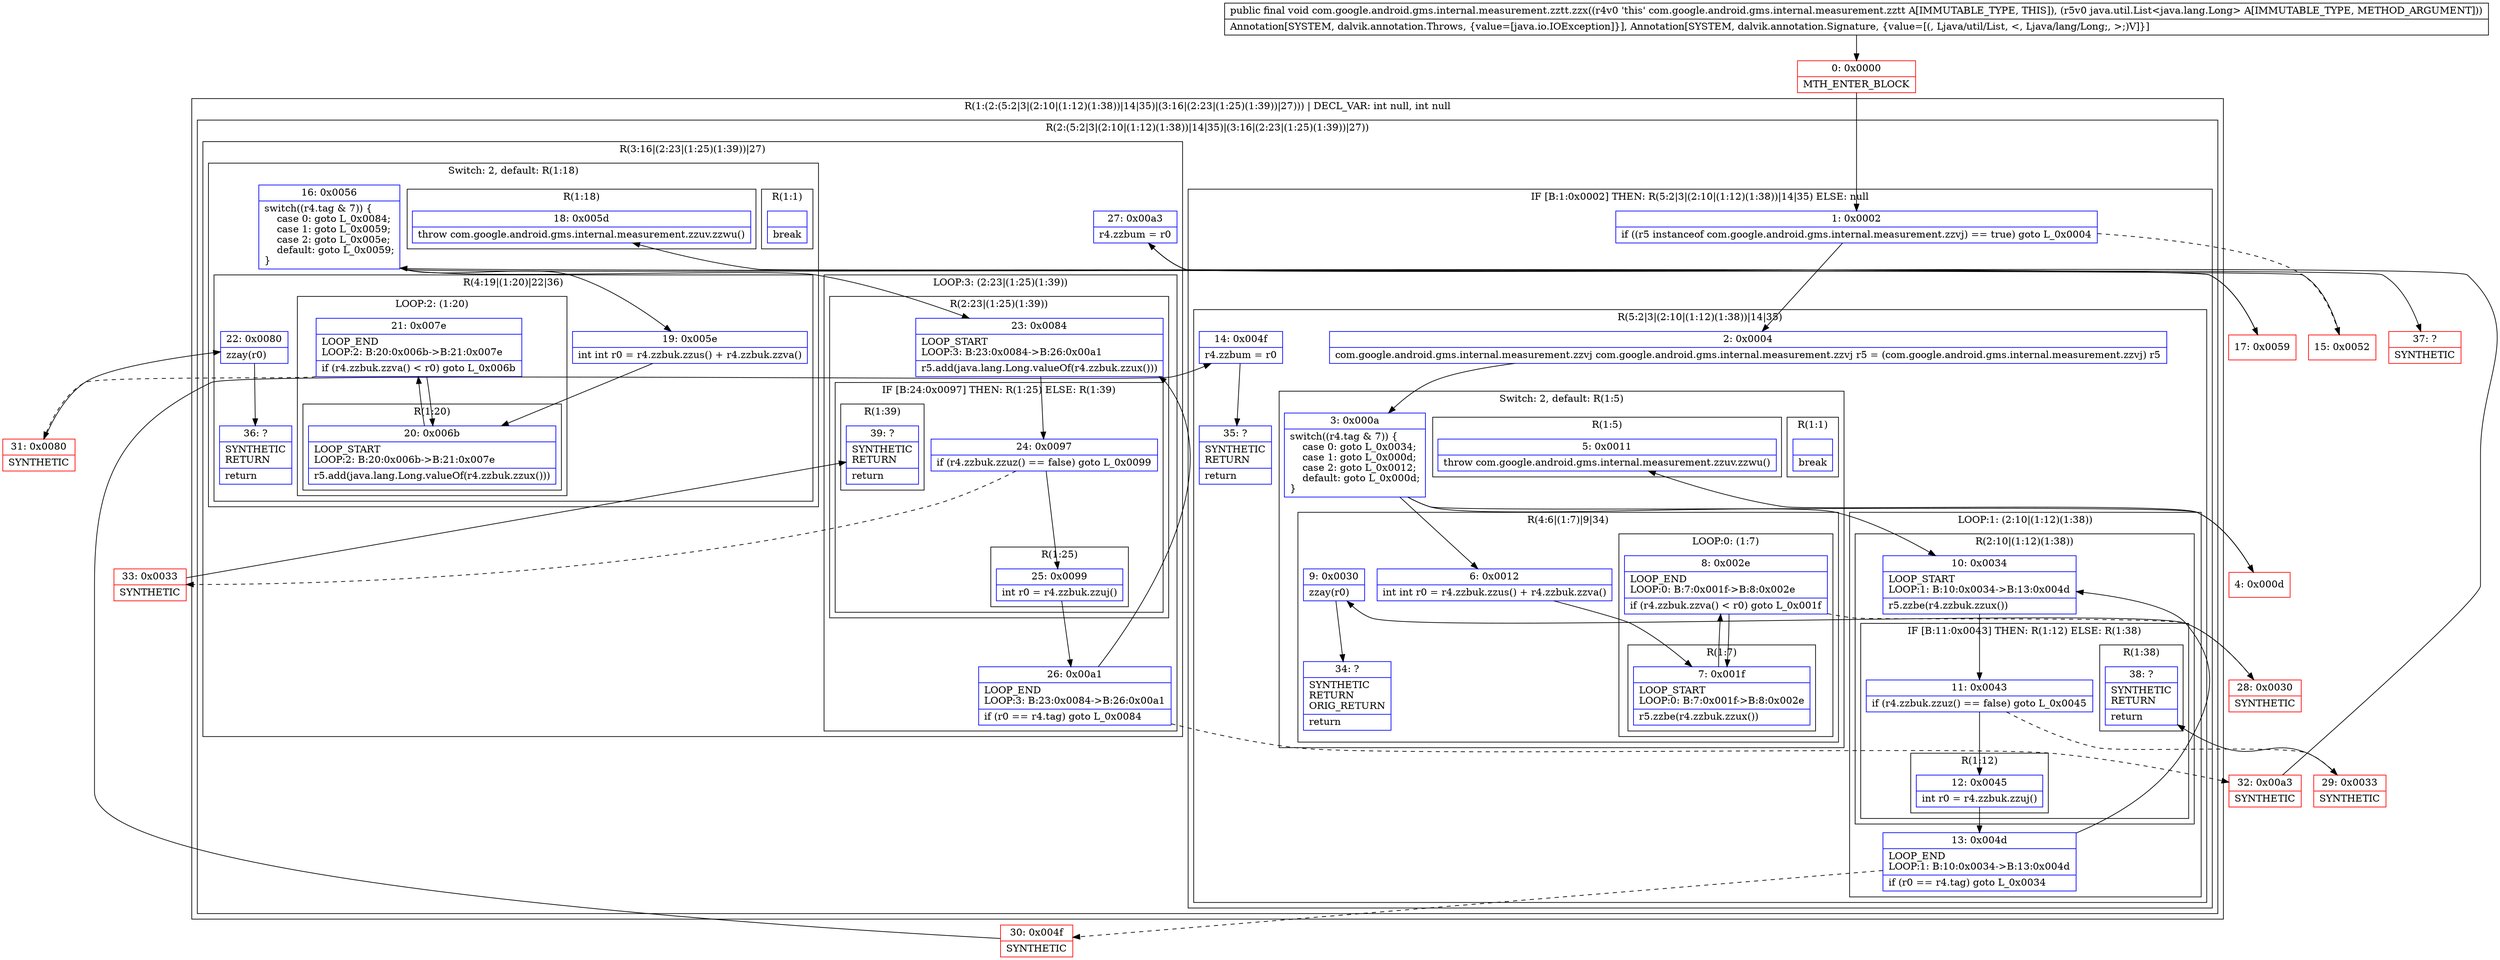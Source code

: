 digraph "CFG forcom.google.android.gms.internal.measurement.zztt.zzx(Ljava\/util\/List;)V" {
subgraph cluster_Region_206184223 {
label = "R(1:(2:(5:2|3|(2:10|(1:12)(1:38))|14|35)|(3:16|(2:23|(1:25)(1:39))|27))) | DECL_VAR: int null, int null\l";
node [shape=record,color=blue];
subgraph cluster_Region_477002000 {
label = "R(2:(5:2|3|(2:10|(1:12)(1:38))|14|35)|(3:16|(2:23|(1:25)(1:39))|27))";
node [shape=record,color=blue];
subgraph cluster_IfRegion_1962683184 {
label = "IF [B:1:0x0002] THEN: R(5:2|3|(2:10|(1:12)(1:38))|14|35) ELSE: null";
node [shape=record,color=blue];
Node_1 [shape=record,label="{1\:\ 0x0002|if ((r5 instanceof com.google.android.gms.internal.measurement.zzvj) == true) goto L_0x0004\l}"];
subgraph cluster_Region_457094811 {
label = "R(5:2|3|(2:10|(1:12)(1:38))|14|35)";
node [shape=record,color=blue];
Node_2 [shape=record,label="{2\:\ 0x0004|com.google.android.gms.internal.measurement.zzvj com.google.android.gms.internal.measurement.zzvj r5 = (com.google.android.gms.internal.measurement.zzvj) r5\l}"];
subgraph cluster_SwitchRegion_244550176 {
label = "Switch: 2, default: R(1:5)";
node [shape=record,color=blue];
Node_3 [shape=record,label="{3\:\ 0x000a|switch((r4.tag & 7)) \{\l    case 0: goto L_0x0034;\l    case 1: goto L_0x000d;\l    case 2: goto L_0x0012;\l    default: goto L_0x000d;\l\}\l}"];
subgraph cluster_Region_1392365066 {
label = "R(1:1)";
node [shape=record,color=blue];
Node_InsnContainer_1035246524 [shape=record,label="{|break\l}"];
}
subgraph cluster_Region_350301467 {
label = "R(4:6|(1:7)|9|34)";
node [shape=record,color=blue];
Node_6 [shape=record,label="{6\:\ 0x0012|int int r0 = r4.zzbuk.zzus() + r4.zzbuk.zzva()\l}"];
subgraph cluster_LoopRegion_1936522849 {
label = "LOOP:0: (1:7)";
node [shape=record,color=blue];
Node_8 [shape=record,label="{8\:\ 0x002e|LOOP_END\lLOOP:0: B:7:0x001f\-\>B:8:0x002e\l|if (r4.zzbuk.zzva() \< r0) goto L_0x001f\l}"];
subgraph cluster_Region_844946034 {
label = "R(1:7)";
node [shape=record,color=blue];
Node_7 [shape=record,label="{7\:\ 0x001f|LOOP_START\lLOOP:0: B:7:0x001f\-\>B:8:0x002e\l|r5.zzbe(r4.zzbuk.zzux())\l}"];
}
}
Node_9 [shape=record,label="{9\:\ 0x0030|zzay(r0)\l}"];
Node_34 [shape=record,label="{34\:\ ?|SYNTHETIC\lRETURN\lORIG_RETURN\l|return\l}"];
}
subgraph cluster_Region_679772817 {
label = "R(1:5)";
node [shape=record,color=blue];
Node_5 [shape=record,label="{5\:\ 0x0011|throw com.google.android.gms.internal.measurement.zzuv.zzwu()\l}"];
}
}
subgraph cluster_LoopRegion_1077600292 {
label = "LOOP:1: (2:10|(1:12)(1:38))";
node [shape=record,color=blue];
Node_13 [shape=record,label="{13\:\ 0x004d|LOOP_END\lLOOP:1: B:10:0x0034\-\>B:13:0x004d\l|if (r0 == r4.tag) goto L_0x0034\l}"];
subgraph cluster_Region_1098175453 {
label = "R(2:10|(1:12)(1:38))";
node [shape=record,color=blue];
Node_10 [shape=record,label="{10\:\ 0x0034|LOOP_START\lLOOP:1: B:10:0x0034\-\>B:13:0x004d\l|r5.zzbe(r4.zzbuk.zzux())\l}"];
subgraph cluster_IfRegion_978636587 {
label = "IF [B:11:0x0043] THEN: R(1:12) ELSE: R(1:38)";
node [shape=record,color=blue];
Node_11 [shape=record,label="{11\:\ 0x0043|if (r4.zzbuk.zzuz() == false) goto L_0x0045\l}"];
subgraph cluster_Region_786301194 {
label = "R(1:12)";
node [shape=record,color=blue];
Node_12 [shape=record,label="{12\:\ 0x0045|int r0 = r4.zzbuk.zzuj()\l}"];
}
subgraph cluster_Region_107338741 {
label = "R(1:38)";
node [shape=record,color=blue];
Node_38 [shape=record,label="{38\:\ ?|SYNTHETIC\lRETURN\l|return\l}"];
}
}
}
}
Node_14 [shape=record,label="{14\:\ 0x004f|r4.zzbum = r0\l}"];
Node_35 [shape=record,label="{35\:\ ?|SYNTHETIC\lRETURN\l|return\l}"];
}
}
subgraph cluster_Region_1584325818 {
label = "R(3:16|(2:23|(1:25)(1:39))|27)";
node [shape=record,color=blue];
subgraph cluster_SwitchRegion_521525758 {
label = "Switch: 2, default: R(1:18)";
node [shape=record,color=blue];
Node_16 [shape=record,label="{16\:\ 0x0056|switch((r4.tag & 7)) \{\l    case 0: goto L_0x0084;\l    case 1: goto L_0x0059;\l    case 2: goto L_0x005e;\l    default: goto L_0x0059;\l\}\l}"];
subgraph cluster_Region_327766151 {
label = "R(1:1)";
node [shape=record,color=blue];
Node_InsnContainer_255391818 [shape=record,label="{|break\l}"];
}
subgraph cluster_Region_25052320 {
label = "R(4:19|(1:20)|22|36)";
node [shape=record,color=blue];
Node_19 [shape=record,label="{19\:\ 0x005e|int int r0 = r4.zzbuk.zzus() + r4.zzbuk.zzva()\l}"];
subgraph cluster_LoopRegion_515784566 {
label = "LOOP:2: (1:20)";
node [shape=record,color=blue];
Node_21 [shape=record,label="{21\:\ 0x007e|LOOP_END\lLOOP:2: B:20:0x006b\-\>B:21:0x007e\l|if (r4.zzbuk.zzva() \< r0) goto L_0x006b\l}"];
subgraph cluster_Region_657076267 {
label = "R(1:20)";
node [shape=record,color=blue];
Node_20 [shape=record,label="{20\:\ 0x006b|LOOP_START\lLOOP:2: B:20:0x006b\-\>B:21:0x007e\l|r5.add(java.lang.Long.valueOf(r4.zzbuk.zzux()))\l}"];
}
}
Node_22 [shape=record,label="{22\:\ 0x0080|zzay(r0)\l}"];
Node_36 [shape=record,label="{36\:\ ?|SYNTHETIC\lRETURN\l|return\l}"];
}
subgraph cluster_Region_381802265 {
label = "R(1:18)";
node [shape=record,color=blue];
Node_18 [shape=record,label="{18\:\ 0x005d|throw com.google.android.gms.internal.measurement.zzuv.zzwu()\l}"];
}
}
subgraph cluster_LoopRegion_1144530869 {
label = "LOOP:3: (2:23|(1:25)(1:39))";
node [shape=record,color=blue];
Node_26 [shape=record,label="{26\:\ 0x00a1|LOOP_END\lLOOP:3: B:23:0x0084\-\>B:26:0x00a1\l|if (r0 == r4.tag) goto L_0x0084\l}"];
subgraph cluster_Region_1326817326 {
label = "R(2:23|(1:25)(1:39))";
node [shape=record,color=blue];
Node_23 [shape=record,label="{23\:\ 0x0084|LOOP_START\lLOOP:3: B:23:0x0084\-\>B:26:0x00a1\l|r5.add(java.lang.Long.valueOf(r4.zzbuk.zzux()))\l}"];
subgraph cluster_IfRegion_120060718 {
label = "IF [B:24:0x0097] THEN: R(1:25) ELSE: R(1:39)";
node [shape=record,color=blue];
Node_24 [shape=record,label="{24\:\ 0x0097|if (r4.zzbuk.zzuz() == false) goto L_0x0099\l}"];
subgraph cluster_Region_1438211277 {
label = "R(1:25)";
node [shape=record,color=blue];
Node_25 [shape=record,label="{25\:\ 0x0099|int r0 = r4.zzbuk.zzuj()\l}"];
}
subgraph cluster_Region_1903831177 {
label = "R(1:39)";
node [shape=record,color=blue];
Node_39 [shape=record,label="{39\:\ ?|SYNTHETIC\lRETURN\l|return\l}"];
}
}
}
}
Node_27 [shape=record,label="{27\:\ 0x00a3|r4.zzbum = r0\l}"];
}
}
}
Node_0 [shape=record,color=red,label="{0\:\ 0x0000|MTH_ENTER_BLOCK\l}"];
Node_4 [shape=record,color=red,label="{4\:\ 0x000d}"];
Node_15 [shape=record,color=red,label="{15\:\ 0x0052}"];
Node_17 [shape=record,color=red,label="{17\:\ 0x0059}"];
Node_28 [shape=record,color=red,label="{28\:\ 0x0030|SYNTHETIC\l}"];
Node_29 [shape=record,color=red,label="{29\:\ 0x0033|SYNTHETIC\l}"];
Node_30 [shape=record,color=red,label="{30\:\ 0x004f|SYNTHETIC\l}"];
Node_31 [shape=record,color=red,label="{31\:\ 0x0080|SYNTHETIC\l}"];
Node_32 [shape=record,color=red,label="{32\:\ 0x00a3|SYNTHETIC\l}"];
Node_33 [shape=record,color=red,label="{33\:\ 0x0033|SYNTHETIC\l}"];
Node_37 [shape=record,color=red,label="{37\:\ ?|SYNTHETIC\l}"];
MethodNode[shape=record,label="{public final void com.google.android.gms.internal.measurement.zztt.zzx((r4v0 'this' com.google.android.gms.internal.measurement.zztt A[IMMUTABLE_TYPE, THIS]), (r5v0 java.util.List\<java.lang.Long\> A[IMMUTABLE_TYPE, METHOD_ARGUMENT]))  | Annotation[SYSTEM, dalvik.annotation.Throws, \{value=[java.io.IOException]\}], Annotation[SYSTEM, dalvik.annotation.Signature, \{value=[(, Ljava\/util\/List, \<, Ljava\/lang\/Long;, \>;)V]\}]\l}"];
MethodNode -> Node_0;
Node_1 -> Node_2;
Node_1 -> Node_15[style=dashed];
Node_2 -> Node_3;
Node_3 -> Node_4;
Node_3 -> Node_6;
Node_3 -> Node_10;
Node_6 -> Node_7;
Node_8 -> Node_7;
Node_8 -> Node_28[style=dashed];
Node_7 -> Node_8;
Node_9 -> Node_34;
Node_13 -> Node_10;
Node_13 -> Node_30[style=dashed];
Node_10 -> Node_11;
Node_11 -> Node_12;
Node_11 -> Node_29[style=dashed];
Node_12 -> Node_13;
Node_14 -> Node_35;
Node_16 -> Node_17;
Node_16 -> Node_19;
Node_16 -> Node_23;
Node_19 -> Node_20;
Node_21 -> Node_20;
Node_21 -> Node_31[style=dashed];
Node_20 -> Node_21;
Node_22 -> Node_36;
Node_26 -> Node_23;
Node_26 -> Node_32[style=dashed];
Node_23 -> Node_24;
Node_24 -> Node_25;
Node_24 -> Node_33[style=dashed];
Node_25 -> Node_26;
Node_27 -> Node_37;
Node_0 -> Node_1;
Node_4 -> Node_5;
Node_15 -> Node_16;
Node_17 -> Node_18;
Node_28 -> Node_9;
Node_29 -> Node_38;
Node_30 -> Node_14;
Node_31 -> Node_22;
Node_32 -> Node_27;
Node_33 -> Node_39;
}

